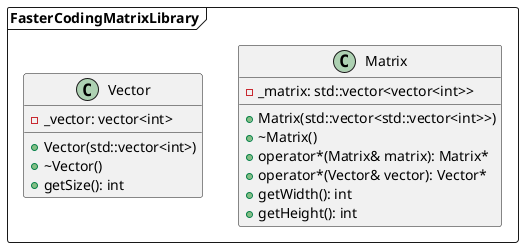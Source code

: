 @startuml

package FasterCodingMatrixLibrary <<Frame>> {

class Matrix {
    - _matrix: std::vector<vector<int>>

    + Matrix(std::vector<std::vector<int>>)
    + ~Matrix()
    + operator*(Matrix& matrix): Matrix*
    + operator*(Vector& vector): Vector*
    + getWidth(): int
    + getHeight(): int
}

class Vector {
    - _vector: vector<int>

    + Vector(std::vector<int>)
    + ~Vector()
    + getSize(): int
}

}

@enduml